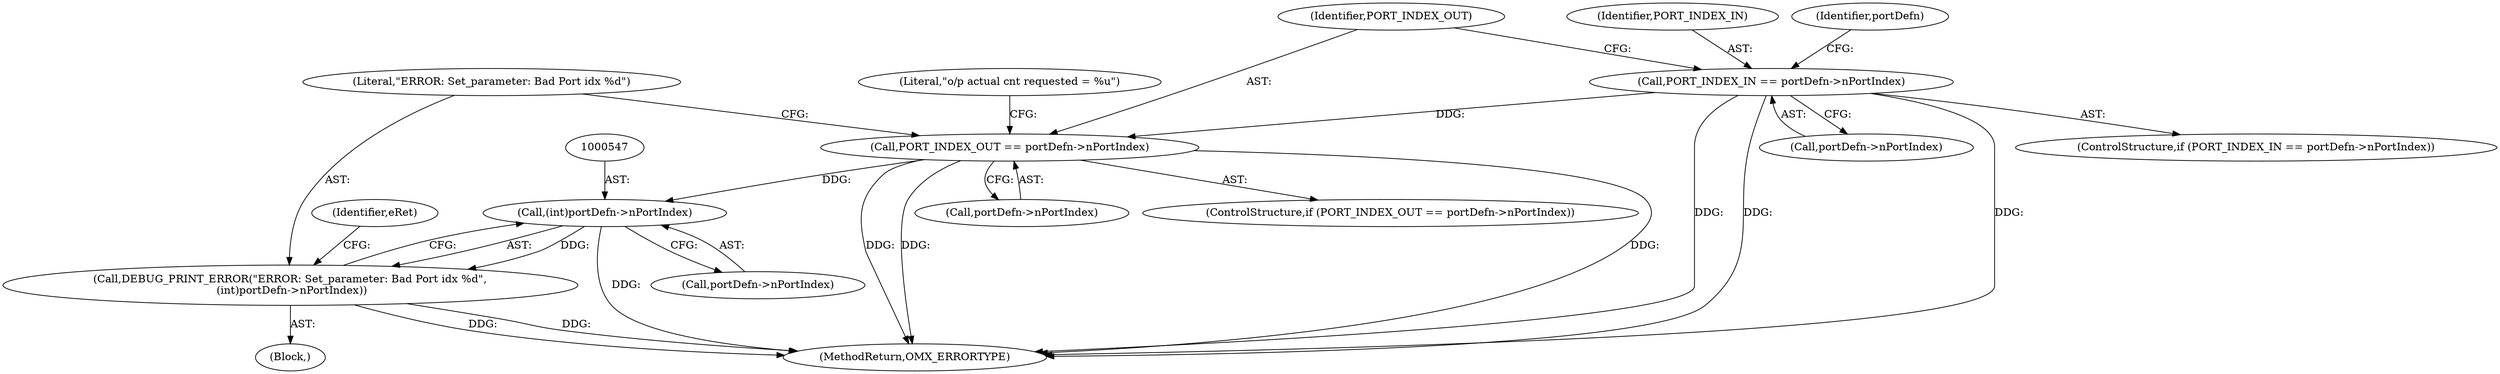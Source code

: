 digraph "0_Android_89913d7df36dbeb458ce165856bd6505a2ec647d_2@pointer" {
"1000546" [label="(Call,(int)portDefn->nPortIndex)"];
"1000418" [label="(Call,PORT_INDEX_OUT == portDefn->nPortIndex)"];
"1000201" [label="(Call,PORT_INDEX_IN == portDefn->nPortIndex)"];
"1000544" [label="(Call,DEBUG_PRINT_ERROR(\"ERROR: Set_parameter: Bad Port idx %d\",\n (int)portDefn->nPortIndex))"];
"1002951" [label="(MethodReturn,OMX_ERRORTYPE)"];
"1000420" [label="(Call,portDefn->nPortIndex)"];
"1000213" [label="(Identifier,portDefn)"];
"1000200" [label="(ControlStructure,if (PORT_INDEX_IN == portDefn->nPortIndex))"];
"1000552" [label="(Identifier,eRet)"];
"1000418" [label="(Call,PORT_INDEX_OUT == portDefn->nPortIndex)"];
"1000201" [label="(Call,PORT_INDEX_IN == portDefn->nPortIndex)"];
"1000546" [label="(Call,(int)portDefn->nPortIndex)"];
"1000544" [label="(Call,DEBUG_PRINT_ERROR(\"ERROR: Set_parameter: Bad Port idx %d\",\n (int)portDefn->nPortIndex))"];
"1000202" [label="(Identifier,PORT_INDEX_IN)"];
"1000545" [label="(Literal,\"ERROR: Set_parameter: Bad Port idx %d\")"];
"1000425" [label="(Literal,\"o/p actual cnt requested = %u\")"];
"1000417" [label="(ControlStructure,if (PORT_INDEX_OUT == portDefn->nPortIndex))"];
"1000203" [label="(Call,portDefn->nPortIndex)"];
"1000419" [label="(Identifier,PORT_INDEX_OUT)"];
"1000548" [label="(Call,portDefn->nPortIndex)"];
"1000543" [label="(Block,)"];
"1000546" -> "1000544"  [label="AST: "];
"1000546" -> "1000548"  [label="CFG: "];
"1000547" -> "1000546"  [label="AST: "];
"1000548" -> "1000546"  [label="AST: "];
"1000544" -> "1000546"  [label="CFG: "];
"1000546" -> "1002951"  [label="DDG: "];
"1000546" -> "1000544"  [label="DDG: "];
"1000418" -> "1000546"  [label="DDG: "];
"1000418" -> "1000417"  [label="AST: "];
"1000418" -> "1000420"  [label="CFG: "];
"1000419" -> "1000418"  [label="AST: "];
"1000420" -> "1000418"  [label="AST: "];
"1000425" -> "1000418"  [label="CFG: "];
"1000545" -> "1000418"  [label="CFG: "];
"1000418" -> "1002951"  [label="DDG: "];
"1000418" -> "1002951"  [label="DDG: "];
"1000418" -> "1002951"  [label="DDG: "];
"1000201" -> "1000418"  [label="DDG: "];
"1000201" -> "1000200"  [label="AST: "];
"1000201" -> "1000203"  [label="CFG: "];
"1000202" -> "1000201"  [label="AST: "];
"1000203" -> "1000201"  [label="AST: "];
"1000213" -> "1000201"  [label="CFG: "];
"1000419" -> "1000201"  [label="CFG: "];
"1000201" -> "1002951"  [label="DDG: "];
"1000201" -> "1002951"  [label="DDG: "];
"1000201" -> "1002951"  [label="DDG: "];
"1000544" -> "1000543"  [label="AST: "];
"1000545" -> "1000544"  [label="AST: "];
"1000552" -> "1000544"  [label="CFG: "];
"1000544" -> "1002951"  [label="DDG: "];
"1000544" -> "1002951"  [label="DDG: "];
}
